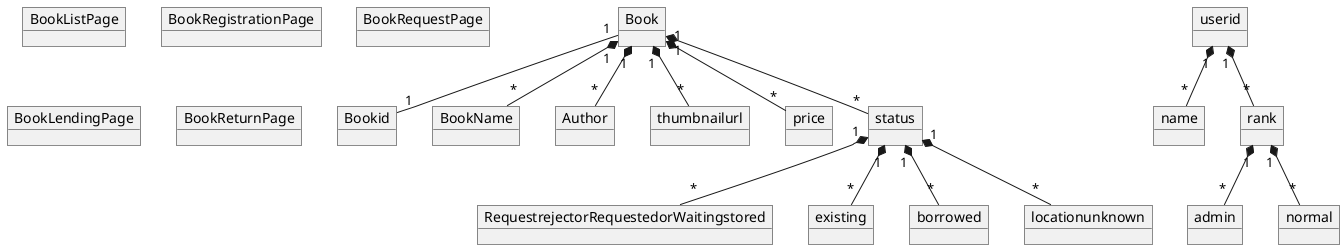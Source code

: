 # Sudhi Library
@startuml

object Bookid 
object BookName
object Author

object thumbnailurl
object price
object status

object RequestrejectorRequestedorWaitingstored  
object existing
object borrowed
object locationunknown

object userid
object name
object rank
object admin
object normal


object Book



object BookListPage
object BookRegistrationPage
object BookRequestPage
object BookLendingPage
object BookReturnPage






Book "1" -- "1" Bookid

Book "1" *-- "*" BookName
Book "1" *-- "*" Author

Book "1" *-- "*" thumbnailurl
Book "1" *-- "*" price
Book "1" *-- "*" status

status  "1" *-- "*" RequestrejectorRequestedorWaitingstored 
status  "1" *-- "*" existing
status  "1" *-- "*" borrowed
status  "1" *-- "*" locationunknown

userid "1" *-- "*" name
userid "1" *-- "*" rank
rank "1" *-- "*" admin
rank "1" *-- "*" normal
 




















@enduml
